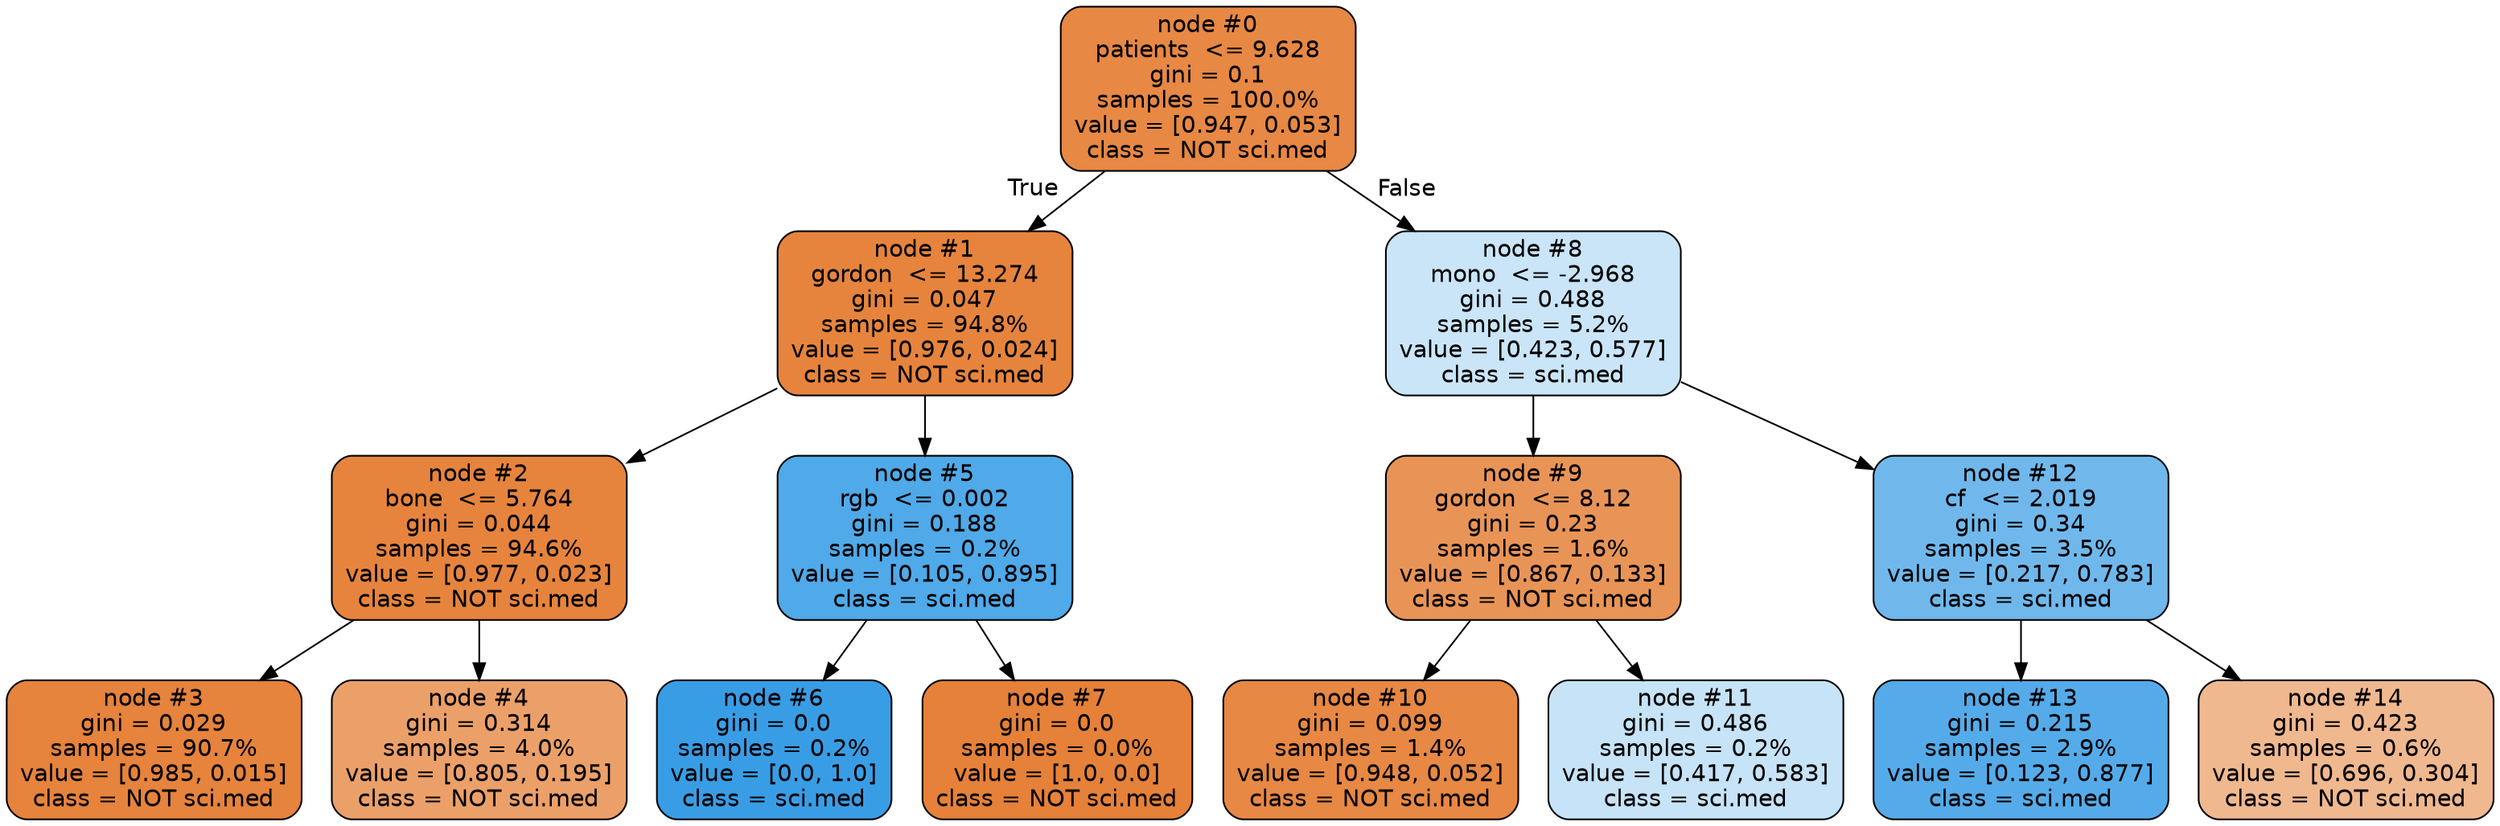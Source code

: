 digraph Tree {
node [shape=box, style="filled, rounded", color="black", fontname=helvetica] ;
edge [fontname=helvetica] ;
0 [label="node #0\npatients  <= 9.628\ngini = 0.1\nsamples = 100.0%\nvalue = [0.947, 0.053]\nclass = NOT sci.med", fillcolor="#e58139f1"] ;
1 [label="node #1\ngordon  <= 13.274\ngini = 0.047\nsamples = 94.8%\nvalue = [0.976, 0.024]\nclass = NOT sci.med", fillcolor="#e58139f9"] ;
0 -> 1 [labeldistance=2.5, labelangle=45, headlabel="True"] ;
2 [label="node #2\nbone  <= 5.764\ngini = 0.044\nsamples = 94.6%\nvalue = [0.977, 0.023]\nclass = NOT sci.med", fillcolor="#e58139f9"] ;
1 -> 2 ;
3 [label="node #3\ngini = 0.029\nsamples = 90.7%\nvalue = [0.985, 0.015]\nclass = NOT sci.med", fillcolor="#e58139fb"] ;
2 -> 3 ;
4 [label="node #4\ngini = 0.314\nsamples = 4.0%\nvalue = [0.805, 0.195]\nclass = NOT sci.med", fillcolor="#e58139c1"] ;
2 -> 4 ;
5 [label="node #5\nrgb  <= 0.002\ngini = 0.188\nsamples = 0.2%\nvalue = [0.105, 0.895]\nclass = sci.med", fillcolor="#399de5e1"] ;
1 -> 5 ;
6 [label="node #6\ngini = 0.0\nsamples = 0.2%\nvalue = [0.0, 1.0]\nclass = sci.med", fillcolor="#399de5ff"] ;
5 -> 6 ;
7 [label="node #7\ngini = 0.0\nsamples = 0.0%\nvalue = [1.0, 0.0]\nclass = NOT sci.med", fillcolor="#e58139ff"] ;
5 -> 7 ;
8 [label="node #8\nmono  <= -2.968\ngini = 0.488\nsamples = 5.2%\nvalue = [0.423, 0.577]\nclass = sci.med", fillcolor="#399de544"] ;
0 -> 8 [labeldistance=2.5, labelangle=-45, headlabel="False"] ;
9 [label="node #9\ngordon  <= 8.12\ngini = 0.23\nsamples = 1.6%\nvalue = [0.867, 0.133]\nclass = NOT sci.med", fillcolor="#e58139d8"] ;
8 -> 9 ;
10 [label="node #10\ngini = 0.099\nsamples = 1.4%\nvalue = [0.948, 0.052]\nclass = NOT sci.med", fillcolor="#e58139f1"] ;
9 -> 10 ;
11 [label="node #11\ngini = 0.486\nsamples = 0.2%\nvalue = [0.417, 0.583]\nclass = sci.med", fillcolor="#399de549"] ;
9 -> 11 ;
12 [label="node #12\ncf  <= 2.019\ngini = 0.34\nsamples = 3.5%\nvalue = [0.217, 0.783]\nclass = sci.med", fillcolor="#399de5b8"] ;
8 -> 12 ;
13 [label="node #13\ngini = 0.215\nsamples = 2.9%\nvalue = [0.123, 0.877]\nclass = sci.med", fillcolor="#399de5db"] ;
12 -> 13 ;
14 [label="node #14\ngini = 0.423\nsamples = 0.6%\nvalue = [0.696, 0.304]\nclass = NOT sci.med", fillcolor="#e5813990"] ;
12 -> 14 ;
}